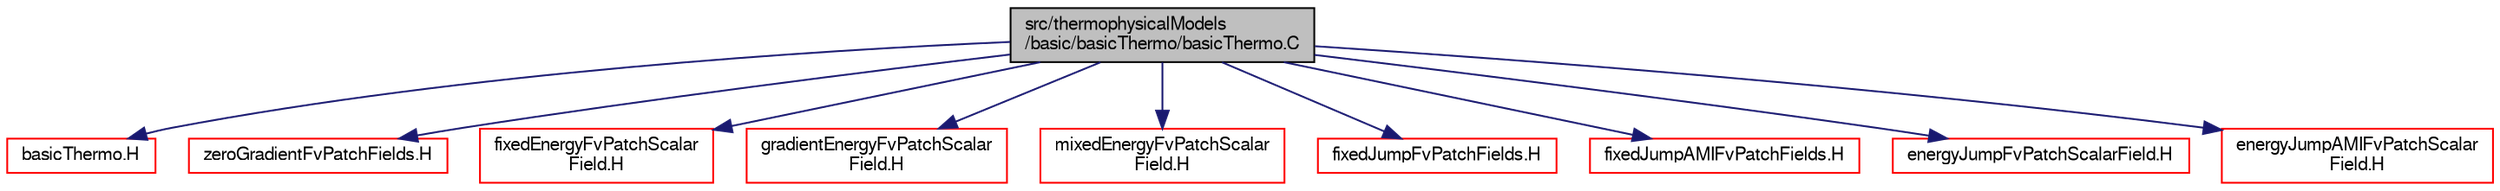 digraph "src/thermophysicalModels/basic/basicThermo/basicThermo.C"
{
  bgcolor="transparent";
  edge [fontname="FreeSans",fontsize="10",labelfontname="FreeSans",labelfontsize="10"];
  node [fontname="FreeSans",fontsize="10",shape=record];
  Node0 [label="src/thermophysicalModels\l/basic/basicThermo/basicThermo.C",height=0.2,width=0.4,color="black", fillcolor="grey75", style="filled", fontcolor="black"];
  Node0 -> Node1 [color="midnightblue",fontsize="10",style="solid",fontname="FreeSans"];
  Node1 [label="basicThermo.H",height=0.2,width=0.4,color="red",URL="$a15386.html"];
  Node0 -> Node302 [color="midnightblue",fontsize="10",style="solid",fontname="FreeSans"];
  Node302 [label="zeroGradientFvPatchFields.H",height=0.2,width=0.4,color="red",URL="$a01547.html"];
  Node0 -> Node304 [color="midnightblue",fontsize="10",style="solid",fontname="FreeSans"];
  Node304 [label="fixedEnergyFvPatchScalar\lField.H",height=0.2,width=0.4,color="red",URL="$a15410.html"];
  Node0 -> Node307 [color="midnightblue",fontsize="10",style="solid",fontname="FreeSans"];
  Node307 [label="gradientEnergyFvPatchScalar\lField.H",height=0.2,width=0.4,color="red",URL="$a15416.html"];
  Node0 -> Node310 [color="midnightblue",fontsize="10",style="solid",fontname="FreeSans"];
  Node310 [label="mixedEnergyFvPatchScalar\lField.H",height=0.2,width=0.4,color="red",URL="$a15422.html"];
  Node0 -> Node313 [color="midnightblue",fontsize="10",style="solid",fontname="FreeSans"];
  Node313 [label="fixedJumpFvPatchFields.H",height=0.2,width=0.4,color="red",URL="$a01886.html"];
  Node0 -> Node330 [color="midnightblue",fontsize="10",style="solid",fontname="FreeSans"];
  Node330 [label="fixedJumpAMIFvPatchFields.H",height=0.2,width=0.4,color="red",URL="$a01901.html"];
  Node0 -> Node355 [color="midnightblue",fontsize="10",style="solid",fontname="FreeSans"];
  Node355 [label="energyJumpFvPatchScalarField.H",height=0.2,width=0.4,color="red",URL="$a15398.html"];
  Node0 -> Node357 [color="midnightblue",fontsize="10",style="solid",fontname="FreeSans"];
  Node357 [label="energyJumpAMIFvPatchScalar\lField.H",height=0.2,width=0.4,color="red",URL="$a15404.html"];
}
